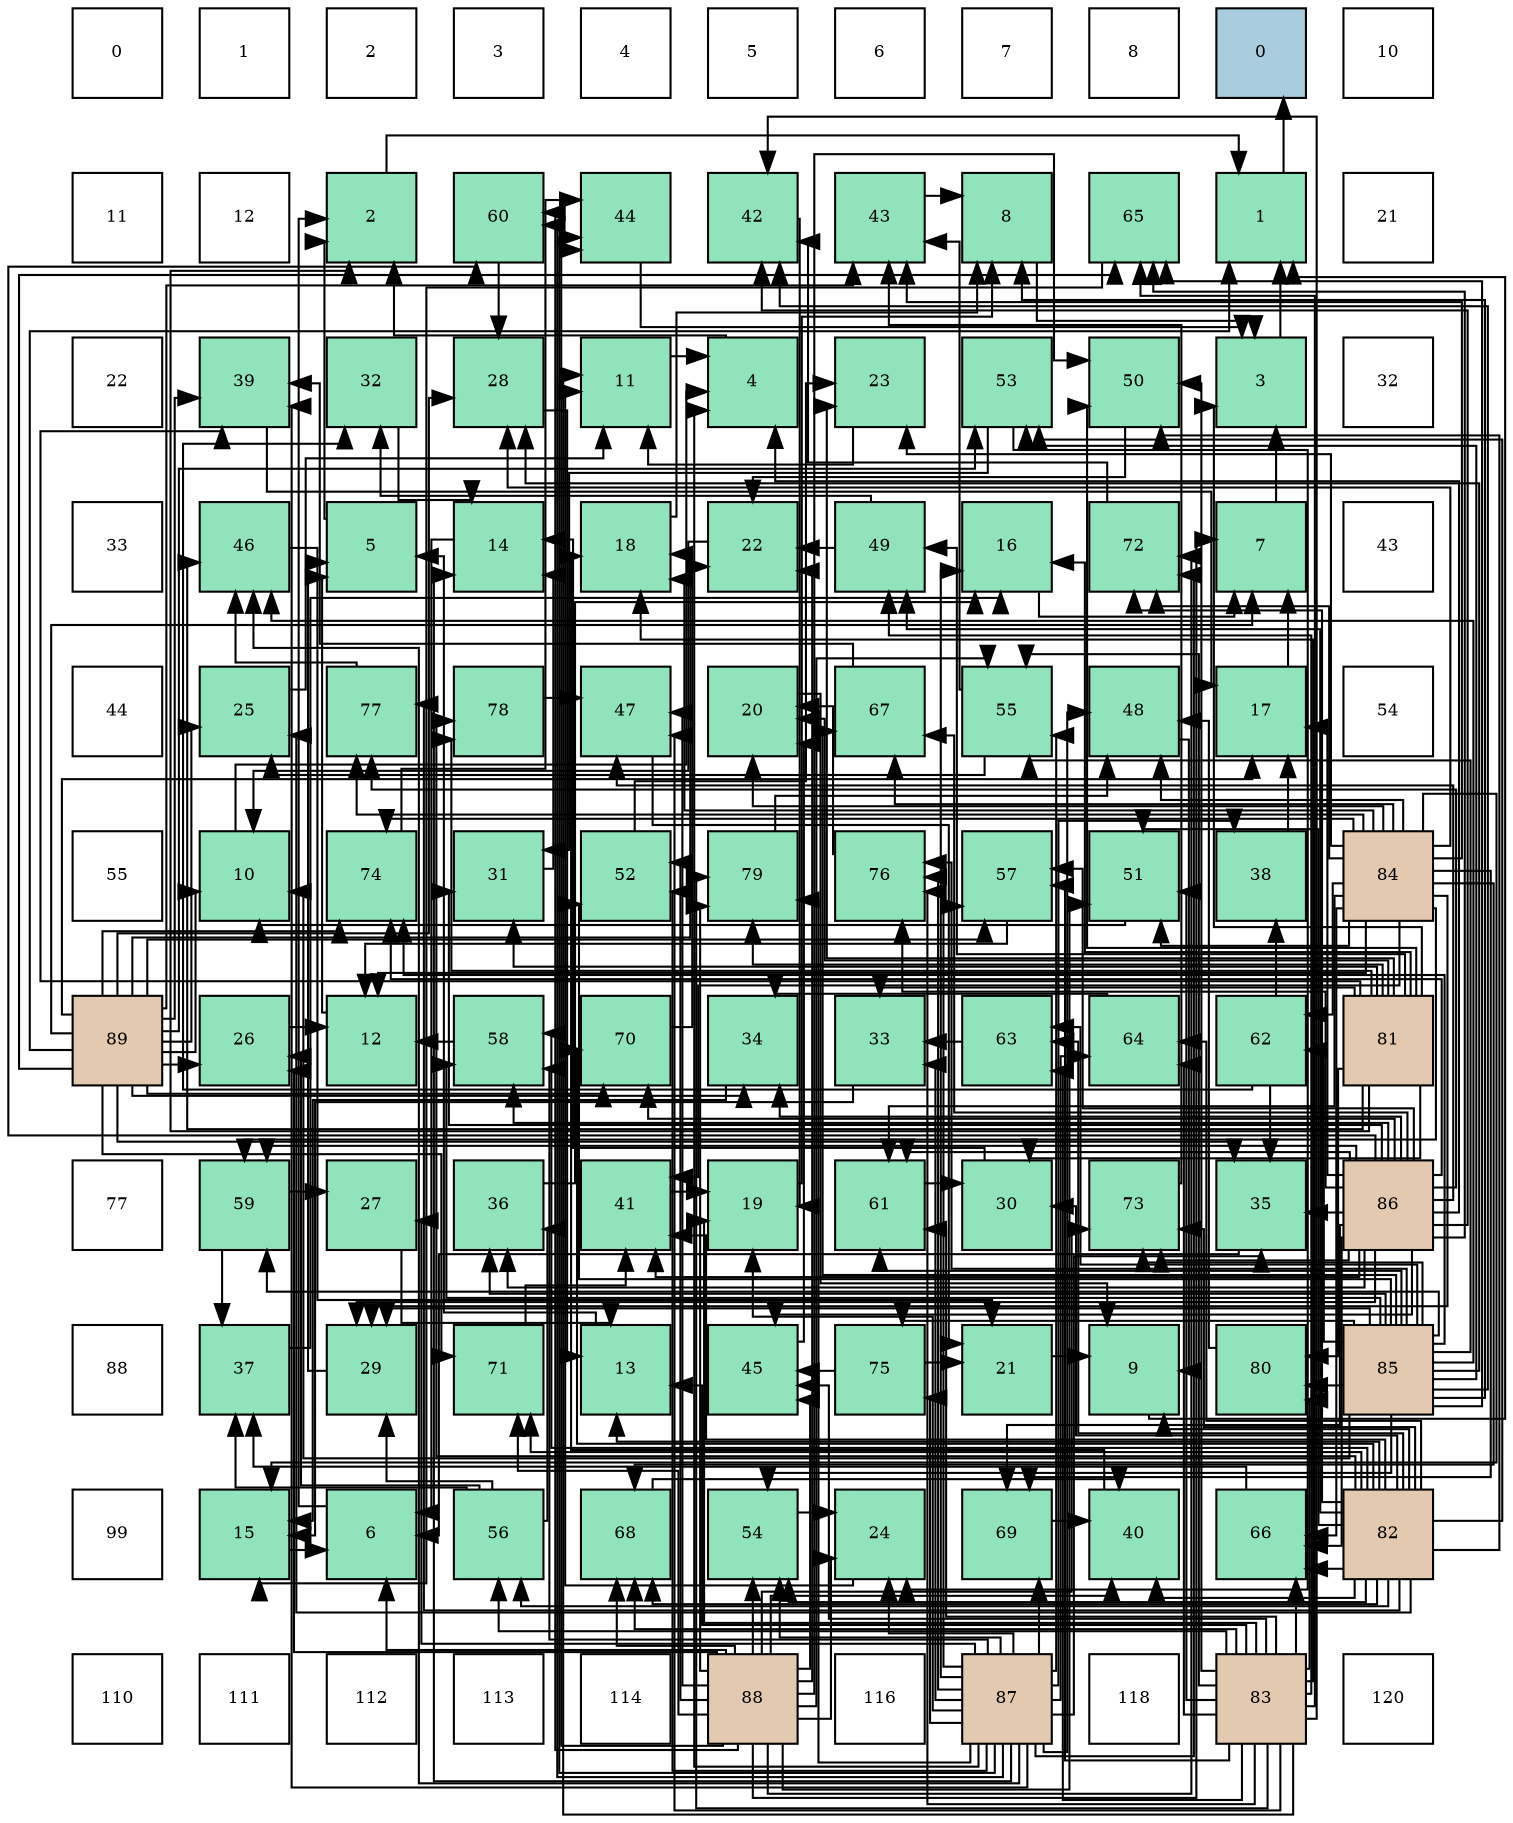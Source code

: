 digraph layout{
 rankdir=TB;
 splines=ortho;
 node [style=filled shape=square fixedsize=true width=0.6];
0[label="0", fontsize=8, fillcolor="#ffffff"];
1[label="1", fontsize=8, fillcolor="#ffffff"];
2[label="2", fontsize=8, fillcolor="#ffffff"];
3[label="3", fontsize=8, fillcolor="#ffffff"];
4[label="4", fontsize=8, fillcolor="#ffffff"];
5[label="5", fontsize=8, fillcolor="#ffffff"];
6[label="6", fontsize=8, fillcolor="#ffffff"];
7[label="7", fontsize=8, fillcolor="#ffffff"];
8[label="8", fontsize=8, fillcolor="#ffffff"];
9[label="0", fontsize=8, fillcolor="#a9ccde"];
10[label="10", fontsize=8, fillcolor="#ffffff"];
11[label="11", fontsize=8, fillcolor="#ffffff"];
12[label="12", fontsize=8, fillcolor="#ffffff"];
13[label="2", fontsize=8, fillcolor="#91e3bb"];
14[label="60", fontsize=8, fillcolor="#91e3bb"];
15[label="44", fontsize=8, fillcolor="#91e3bb"];
16[label="42", fontsize=8, fillcolor="#91e3bb"];
17[label="43", fontsize=8, fillcolor="#91e3bb"];
18[label="8", fontsize=8, fillcolor="#91e3bb"];
19[label="65", fontsize=8, fillcolor="#91e3bb"];
20[label="1", fontsize=8, fillcolor="#91e3bb"];
21[label="21", fontsize=8, fillcolor="#ffffff"];
22[label="22", fontsize=8, fillcolor="#ffffff"];
23[label="39", fontsize=8, fillcolor="#91e3bb"];
24[label="32", fontsize=8, fillcolor="#91e3bb"];
25[label="28", fontsize=8, fillcolor="#91e3bb"];
26[label="11", fontsize=8, fillcolor="#91e3bb"];
27[label="4", fontsize=8, fillcolor="#91e3bb"];
28[label="23", fontsize=8, fillcolor="#91e3bb"];
29[label="53", fontsize=8, fillcolor="#91e3bb"];
30[label="50", fontsize=8, fillcolor="#91e3bb"];
31[label="3", fontsize=8, fillcolor="#91e3bb"];
32[label="32", fontsize=8, fillcolor="#ffffff"];
33[label="33", fontsize=8, fillcolor="#ffffff"];
34[label="46", fontsize=8, fillcolor="#91e3bb"];
35[label="5", fontsize=8, fillcolor="#91e3bb"];
36[label="14", fontsize=8, fillcolor="#91e3bb"];
37[label="18", fontsize=8, fillcolor="#91e3bb"];
38[label="22", fontsize=8, fillcolor="#91e3bb"];
39[label="49", fontsize=8, fillcolor="#91e3bb"];
40[label="16", fontsize=8, fillcolor="#91e3bb"];
41[label="72", fontsize=8, fillcolor="#91e3bb"];
42[label="7", fontsize=8, fillcolor="#91e3bb"];
43[label="43", fontsize=8, fillcolor="#ffffff"];
44[label="44", fontsize=8, fillcolor="#ffffff"];
45[label="25", fontsize=8, fillcolor="#91e3bb"];
46[label="77", fontsize=8, fillcolor="#91e3bb"];
47[label="78", fontsize=8, fillcolor="#91e3bb"];
48[label="47", fontsize=8, fillcolor="#91e3bb"];
49[label="20", fontsize=8, fillcolor="#91e3bb"];
50[label="67", fontsize=8, fillcolor="#91e3bb"];
51[label="55", fontsize=8, fillcolor="#91e3bb"];
52[label="48", fontsize=8, fillcolor="#91e3bb"];
53[label="17", fontsize=8, fillcolor="#91e3bb"];
54[label="54", fontsize=8, fillcolor="#ffffff"];
55[label="55", fontsize=8, fillcolor="#ffffff"];
56[label="10", fontsize=8, fillcolor="#91e3bb"];
57[label="74", fontsize=8, fillcolor="#91e3bb"];
58[label="31", fontsize=8, fillcolor="#91e3bb"];
59[label="52", fontsize=8, fillcolor="#91e3bb"];
60[label="79", fontsize=8, fillcolor="#91e3bb"];
61[label="76", fontsize=8, fillcolor="#91e3bb"];
62[label="57", fontsize=8, fillcolor="#91e3bb"];
63[label="51", fontsize=8, fillcolor="#91e3bb"];
64[label="38", fontsize=8, fillcolor="#91e3bb"];
65[label="84", fontsize=8, fillcolor="#e3c9af"];
66[label="89", fontsize=8, fillcolor="#e3c9af"];
67[label="26", fontsize=8, fillcolor="#91e3bb"];
68[label="12", fontsize=8, fillcolor="#91e3bb"];
69[label="58", fontsize=8, fillcolor="#91e3bb"];
70[label="70", fontsize=8, fillcolor="#91e3bb"];
71[label="34", fontsize=8, fillcolor="#91e3bb"];
72[label="33", fontsize=8, fillcolor="#91e3bb"];
73[label="63", fontsize=8, fillcolor="#91e3bb"];
74[label="64", fontsize=8, fillcolor="#91e3bb"];
75[label="62", fontsize=8, fillcolor="#91e3bb"];
76[label="81", fontsize=8, fillcolor="#e3c9af"];
77[label="77", fontsize=8, fillcolor="#ffffff"];
78[label="59", fontsize=8, fillcolor="#91e3bb"];
79[label="27", fontsize=8, fillcolor="#91e3bb"];
80[label="36", fontsize=8, fillcolor="#91e3bb"];
81[label="41", fontsize=8, fillcolor="#91e3bb"];
82[label="19", fontsize=8, fillcolor="#91e3bb"];
83[label="61", fontsize=8, fillcolor="#91e3bb"];
84[label="30", fontsize=8, fillcolor="#91e3bb"];
85[label="73", fontsize=8, fillcolor="#91e3bb"];
86[label="35", fontsize=8, fillcolor="#91e3bb"];
87[label="86", fontsize=8, fillcolor="#e3c9af"];
88[label="88", fontsize=8, fillcolor="#ffffff"];
89[label="37", fontsize=8, fillcolor="#91e3bb"];
90[label="29", fontsize=8, fillcolor="#91e3bb"];
91[label="71", fontsize=8, fillcolor="#91e3bb"];
92[label="13", fontsize=8, fillcolor="#91e3bb"];
93[label="45", fontsize=8, fillcolor="#91e3bb"];
94[label="75", fontsize=8, fillcolor="#91e3bb"];
95[label="21", fontsize=8, fillcolor="#91e3bb"];
96[label="9", fontsize=8, fillcolor="#91e3bb"];
97[label="80", fontsize=8, fillcolor="#91e3bb"];
98[label="85", fontsize=8, fillcolor="#e3c9af"];
99[label="99", fontsize=8, fillcolor="#ffffff"];
100[label="15", fontsize=8, fillcolor="#91e3bb"];
101[label="6", fontsize=8, fillcolor="#91e3bb"];
102[label="56", fontsize=8, fillcolor="#91e3bb"];
103[label="68", fontsize=8, fillcolor="#91e3bb"];
104[label="54", fontsize=8, fillcolor="#91e3bb"];
105[label="24", fontsize=8, fillcolor="#91e3bb"];
106[label="69", fontsize=8, fillcolor="#91e3bb"];
107[label="40", fontsize=8, fillcolor="#91e3bb"];
108[label="66", fontsize=8, fillcolor="#91e3bb"];
109[label="82", fontsize=8, fillcolor="#e3c9af"];
110[label="110", fontsize=8, fillcolor="#ffffff"];
111[label="111", fontsize=8, fillcolor="#ffffff"];
112[label="112", fontsize=8, fillcolor="#ffffff"];
113[label="113", fontsize=8, fillcolor="#ffffff"];
114[label="114", fontsize=8, fillcolor="#ffffff"];
115[label="88", fontsize=8, fillcolor="#e3c9af"];
116[label="116", fontsize=8, fillcolor="#ffffff"];
117[label="87", fontsize=8, fillcolor="#e3c9af"];
118[label="118", fontsize=8, fillcolor="#ffffff"];
119[label="83", fontsize=8, fillcolor="#e3c9af"];
120[label="120", fontsize=8, fillcolor="#ffffff"];
edge [constraint=false, style=vis];20 -> 9;
13 -> 20;
31 -> 20;
27 -> 13;
35 -> 13;
101 -> 13;
42 -> 31;
18 -> 31;
96 -> 20;
56 -> 27;
26 -> 27;
68 -> 35;
92 -> 35;
36 -> 101;
100 -> 101;
40 -> 42;
53 -> 42;
37 -> 18;
82 -> 18;
49 -> 96;
95 -> 96;
38 -> 56;
28 -> 26;
105 -> 26;
45 -> 26;
67 -> 68;
79 -> 92;
25 -> 92;
90 -> 35;
84 -> 36;
58 -> 36;
24 -> 36;
72 -> 100;
71 -> 100;
86 -> 101;
80 -> 40;
89 -> 40;
64 -> 53;
23 -> 53;
107 -> 37;
81 -> 82;
16 -> 82;
17 -> 18;
15 -> 31;
93 -> 49;
34 -> 95;
48 -> 95;
52 -> 96;
39 -> 38;
39 -> 24;
30 -> 38;
63 -> 56;
59 -> 28;
29 -> 105;
29 -> 58;
104 -> 105;
51 -> 45;
51 -> 17;
102 -> 67;
102 -> 90;
102 -> 80;
102 -> 89;
62 -> 68;
69 -> 68;
78 -> 79;
78 -> 89;
14 -> 25;
83 -> 84;
75 -> 24;
75 -> 86;
75 -> 64;
73 -> 72;
74 -> 71;
19 -> 100;
108 -> 89;
50 -> 23;
103 -> 107;
106 -> 107;
70 -> 37;
91 -> 81;
41 -> 16;
85 -> 17;
57 -> 15;
94 -> 95;
94 -> 93;
61 -> 49;
46 -> 34;
47 -> 48;
60 -> 52;
97 -> 52;
76 -> 13;
76 -> 31;
76 -> 40;
76 -> 49;
76 -> 28;
76 -> 84;
76 -> 58;
76 -> 72;
76 -> 23;
76 -> 34;
76 -> 39;
76 -> 30;
76 -> 47;
76 -> 60;
76 -> 97;
109 -> 96;
109 -> 92;
109 -> 45;
109 -> 84;
109 -> 107;
109 -> 81;
109 -> 39;
109 -> 30;
109 -> 63;
109 -> 29;
109 -> 104;
109 -> 102;
109 -> 69;
109 -> 73;
109 -> 74;
109 -> 108;
109 -> 103;
109 -> 70;
109 -> 91;
109 -> 41;
109 -> 85;
109 -> 46;
109 -> 47;
119 -> 26;
119 -> 92;
119 -> 37;
119 -> 82;
119 -> 16;
119 -> 93;
119 -> 48;
119 -> 39;
119 -> 30;
119 -> 63;
119 -> 51;
119 -> 102;
119 -> 62;
119 -> 83;
119 -> 73;
119 -> 74;
119 -> 19;
119 -> 108;
119 -> 103;
119 -> 61;
119 -> 60;
119 -> 97;
65 -> 68;
65 -> 100;
65 -> 37;
65 -> 49;
65 -> 28;
65 -> 25;
65 -> 90;
65 -> 81;
65 -> 17;
65 -> 52;
65 -> 63;
65 -> 78;
65 -> 83;
65 -> 75;
65 -> 108;
65 -> 50;
65 -> 103;
65 -> 106;
65 -> 41;
65 -> 57;
65 -> 46;
98 -> 18;
98 -> 56;
98 -> 25;
98 -> 90;
98 -> 80;
98 -> 16;
98 -> 34;
98 -> 59;
98 -> 29;
98 -> 104;
98 -> 51;
98 -> 69;
98 -> 78;
98 -> 83;
98 -> 75;
98 -> 73;
98 -> 19;
98 -> 50;
98 -> 85;
98 -> 57;
98 -> 94;
98 -> 61;
98 -> 97;
87 -> 27;
87 -> 53;
87 -> 90;
87 -> 58;
87 -> 71;
87 -> 86;
87 -> 80;
87 -> 81;
87 -> 16;
87 -> 93;
87 -> 48;
87 -> 62;
87 -> 69;
87 -> 78;
87 -> 14;
87 -> 83;
87 -> 19;
87 -> 108;
87 -> 50;
87 -> 106;
87 -> 70;
87 -> 85;
87 -> 57;
87 -> 61;
87 -> 46;
117 -> 27;
117 -> 36;
117 -> 40;
117 -> 82;
117 -> 105;
117 -> 79;
117 -> 72;
117 -> 86;
117 -> 64;
117 -> 23;
117 -> 15;
117 -> 34;
117 -> 52;
117 -> 59;
117 -> 104;
117 -> 51;
117 -> 62;
117 -> 69;
117 -> 14;
117 -> 74;
117 -> 106;
117 -> 41;
117 -> 94;
117 -> 61;
117 -> 60;
115 -> 101;
115 -> 42;
115 -> 38;
115 -> 105;
115 -> 67;
115 -> 107;
115 -> 15;
115 -> 93;
115 -> 48;
115 -> 30;
115 -> 63;
115 -> 59;
115 -> 104;
115 -> 51;
115 -> 14;
115 -> 103;
115 -> 91;
115 -> 41;
115 -> 85;
115 -> 60;
66 -> 20;
66 -> 42;
66 -> 56;
66 -> 53;
66 -> 38;
66 -> 45;
66 -> 67;
66 -> 25;
66 -> 71;
66 -> 86;
66 -> 23;
66 -> 17;
66 -> 29;
66 -> 62;
66 -> 19;
66 -> 70;
66 -> 91;
66 -> 57;
edge [constraint=true, style=invis];
0 -> 11 -> 22 -> 33 -> 44 -> 55 -> 66 -> 77 -> 88 -> 99 -> 110;
1 -> 12 -> 23 -> 34 -> 45 -> 56 -> 67 -> 78 -> 89 -> 100 -> 111;
2 -> 13 -> 24 -> 35 -> 46 -> 57 -> 68 -> 79 -> 90 -> 101 -> 112;
3 -> 14 -> 25 -> 36 -> 47 -> 58 -> 69 -> 80 -> 91 -> 102 -> 113;
4 -> 15 -> 26 -> 37 -> 48 -> 59 -> 70 -> 81 -> 92 -> 103 -> 114;
5 -> 16 -> 27 -> 38 -> 49 -> 60 -> 71 -> 82 -> 93 -> 104 -> 115;
6 -> 17 -> 28 -> 39 -> 50 -> 61 -> 72 -> 83 -> 94 -> 105 -> 116;
7 -> 18 -> 29 -> 40 -> 51 -> 62 -> 73 -> 84 -> 95 -> 106 -> 117;
8 -> 19 -> 30 -> 41 -> 52 -> 63 -> 74 -> 85 -> 96 -> 107 -> 118;
9 -> 20 -> 31 -> 42 -> 53 -> 64 -> 75 -> 86 -> 97 -> 108 -> 119;
10 -> 21 -> 32 -> 43 -> 54 -> 65 -> 76 -> 87 -> 98 -> 109 -> 120;
rank = same {0 -> 1 -> 2 -> 3 -> 4 -> 5 -> 6 -> 7 -> 8 -> 9 -> 10};
rank = same {11 -> 12 -> 13 -> 14 -> 15 -> 16 -> 17 -> 18 -> 19 -> 20 -> 21};
rank = same {22 -> 23 -> 24 -> 25 -> 26 -> 27 -> 28 -> 29 -> 30 -> 31 -> 32};
rank = same {33 -> 34 -> 35 -> 36 -> 37 -> 38 -> 39 -> 40 -> 41 -> 42 -> 43};
rank = same {44 -> 45 -> 46 -> 47 -> 48 -> 49 -> 50 -> 51 -> 52 -> 53 -> 54};
rank = same {55 -> 56 -> 57 -> 58 -> 59 -> 60 -> 61 -> 62 -> 63 -> 64 -> 65};
rank = same {66 -> 67 -> 68 -> 69 -> 70 -> 71 -> 72 -> 73 -> 74 -> 75 -> 76};
rank = same {77 -> 78 -> 79 -> 80 -> 81 -> 82 -> 83 -> 84 -> 85 -> 86 -> 87};
rank = same {88 -> 89 -> 90 -> 91 -> 92 -> 93 -> 94 -> 95 -> 96 -> 97 -> 98};
rank = same {99 -> 100 -> 101 -> 102 -> 103 -> 104 -> 105 -> 106 -> 107 -> 108 -> 109};
rank = same {110 -> 111 -> 112 -> 113 -> 114 -> 115 -> 116 -> 117 -> 118 -> 119 -> 120};
}